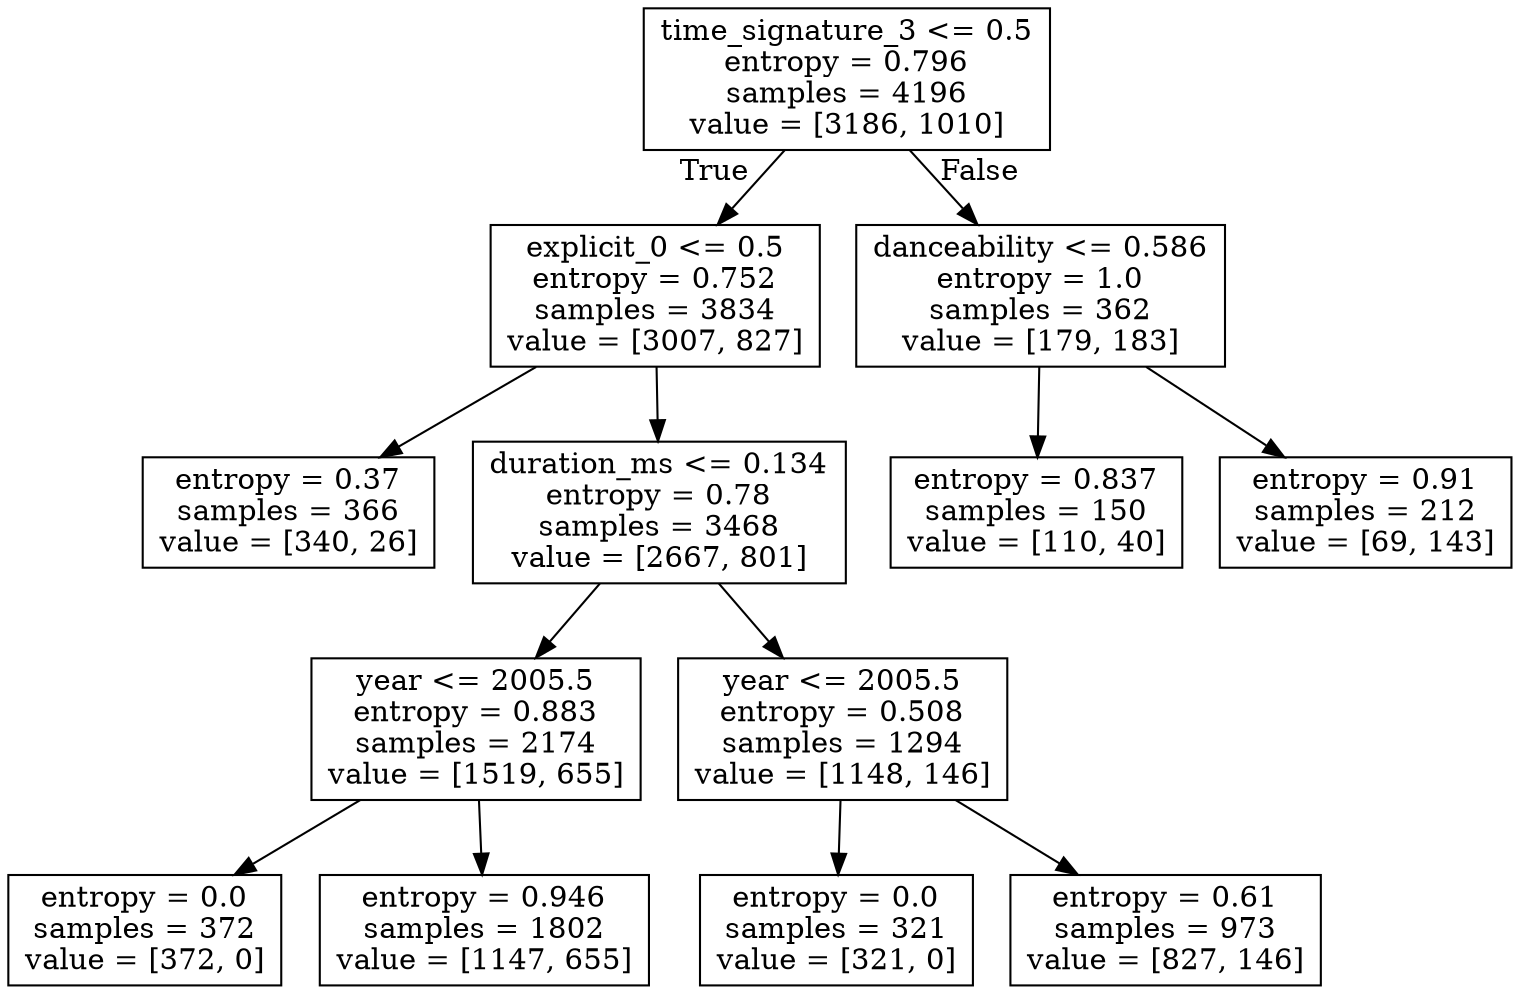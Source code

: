 digraph Tree {
node [shape=box] ;
0 [label="time_signature_3 <= 0.5\nentropy = 0.796\nsamples = 4196\nvalue = [3186, 1010]"] ;
1 [label="explicit_0 <= 0.5\nentropy = 0.752\nsamples = 3834\nvalue = [3007, 827]"] ;
0 -> 1 [labeldistance=2.5, labelangle=45, headlabel="True"] ;
2 [label="entropy = 0.37\nsamples = 366\nvalue = [340, 26]"] ;
1 -> 2 ;
3 [label="duration_ms <= 0.134\nentropy = 0.78\nsamples = 3468\nvalue = [2667, 801]"] ;
1 -> 3 ;
4 [label="year <= 2005.5\nentropy = 0.883\nsamples = 2174\nvalue = [1519, 655]"] ;
3 -> 4 ;
5 [label="entropy = 0.0\nsamples = 372\nvalue = [372, 0]"] ;
4 -> 5 ;
6 [label="entropy = 0.946\nsamples = 1802\nvalue = [1147, 655]"] ;
4 -> 6 ;
7 [label="year <= 2005.5\nentropy = 0.508\nsamples = 1294\nvalue = [1148, 146]"] ;
3 -> 7 ;
8 [label="entropy = 0.0\nsamples = 321\nvalue = [321, 0]"] ;
7 -> 8 ;
9 [label="entropy = 0.61\nsamples = 973\nvalue = [827, 146]"] ;
7 -> 9 ;
10 [label="danceability <= 0.586\nentropy = 1.0\nsamples = 362\nvalue = [179, 183]"] ;
0 -> 10 [labeldistance=2.5, labelangle=-45, headlabel="False"] ;
11 [label="entropy = 0.837\nsamples = 150\nvalue = [110, 40]"] ;
10 -> 11 ;
12 [label="entropy = 0.91\nsamples = 212\nvalue = [69, 143]"] ;
10 -> 12 ;
}